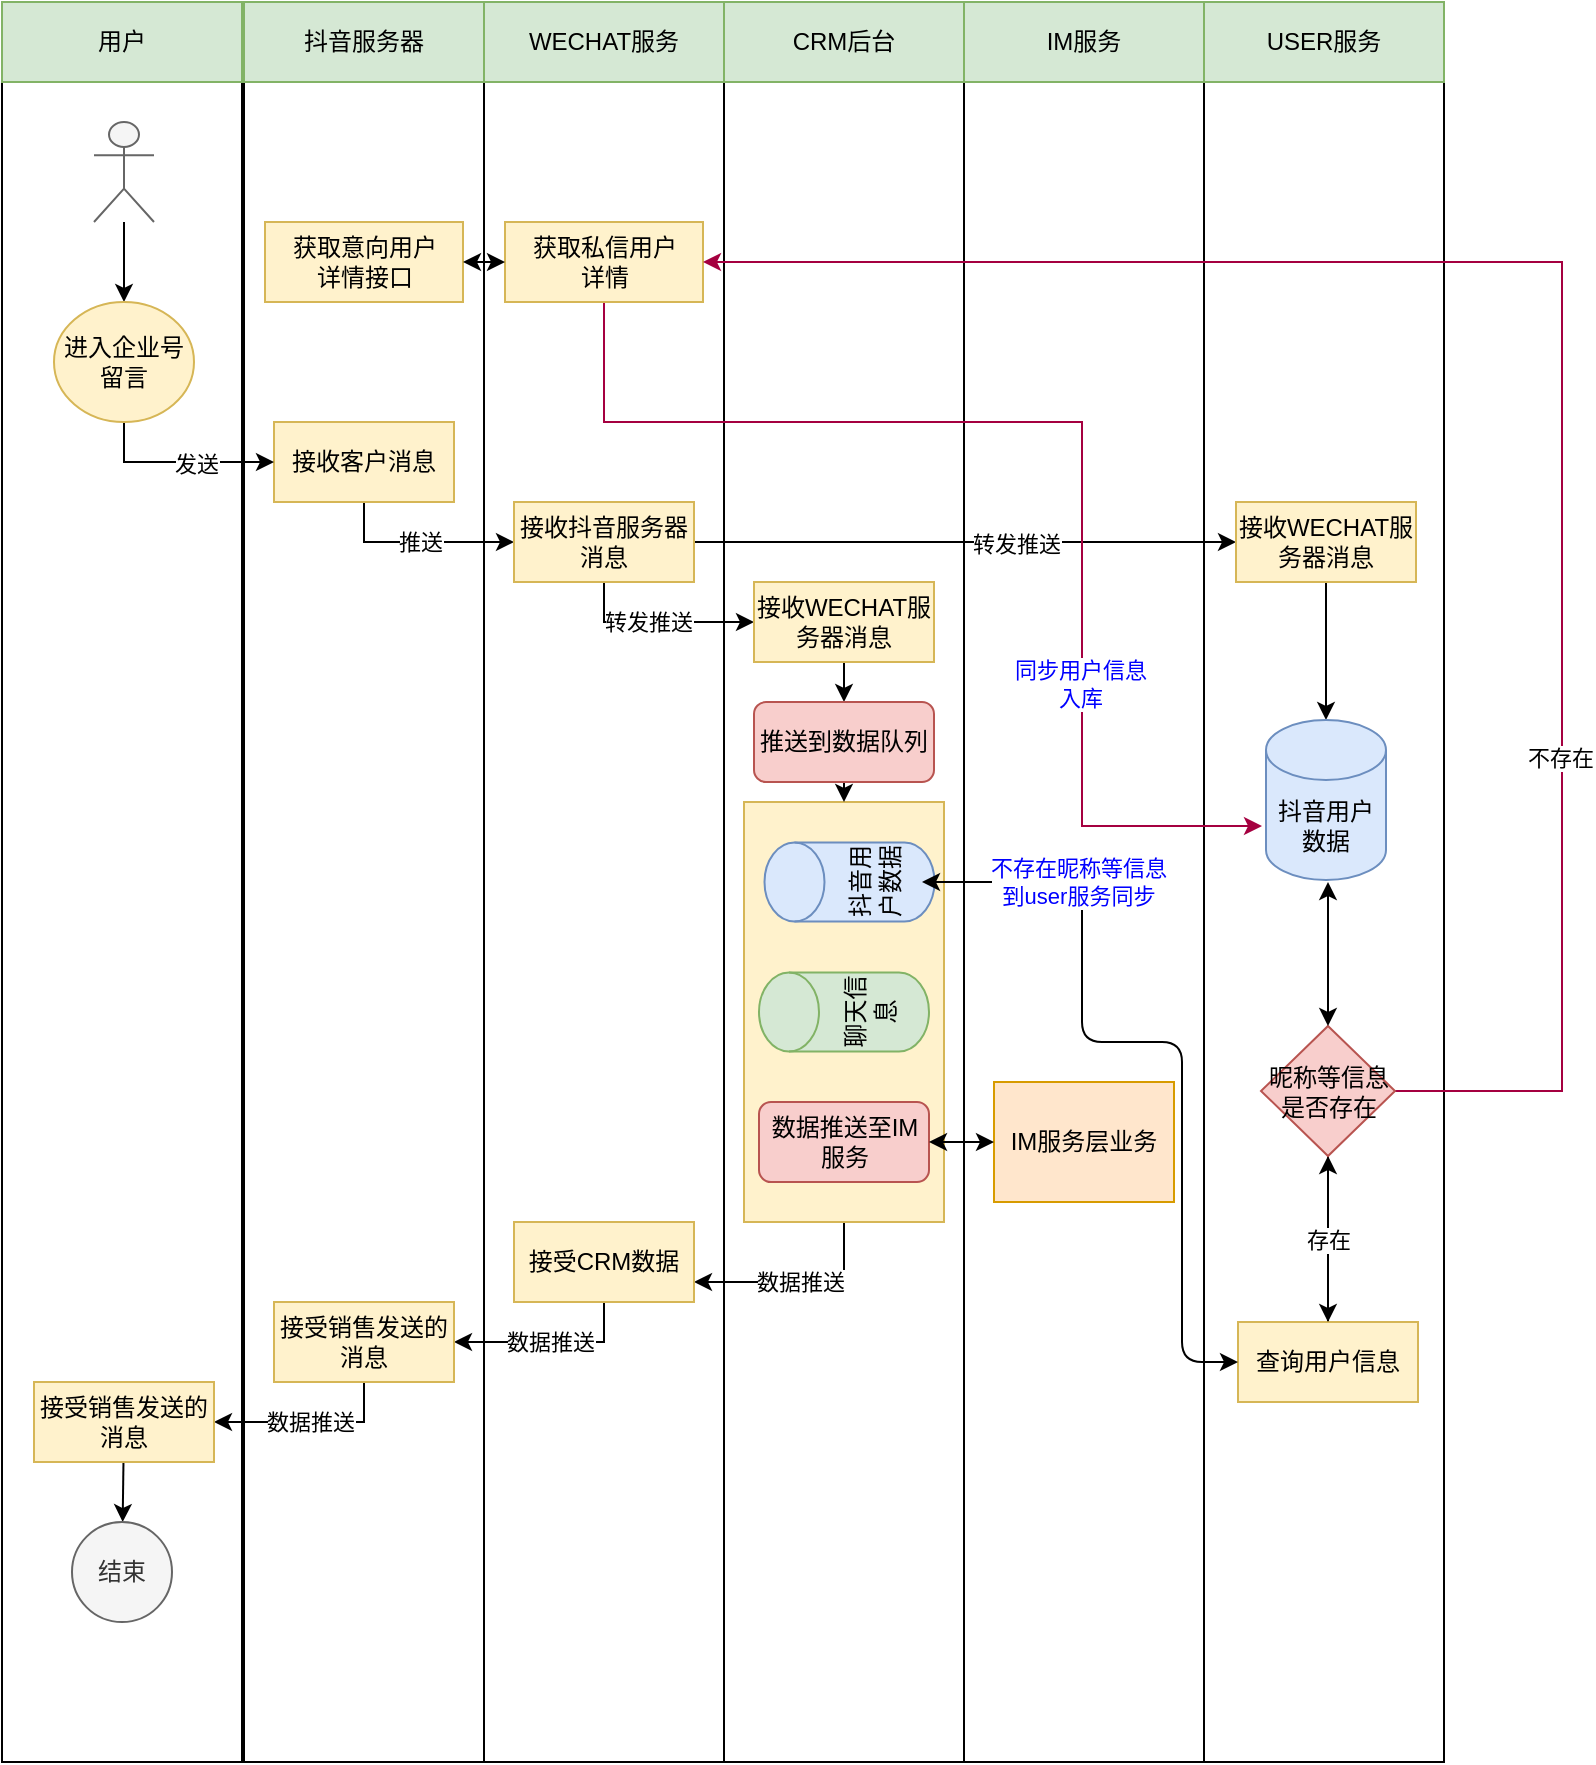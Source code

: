 <mxfile version="14.7.1" type="github">
  <diagram id="hDwlBtDCY1pN-pmzz8m0" name="Page-1">
    <mxGraphModel dx="1426" dy="803" grid="1" gridSize="10" guides="1" tooltips="1" connect="1" arrows="1" fold="1" page="1" pageScale="1" pageWidth="827" pageHeight="1169" math="0" shadow="0">
      <root>
        <mxCell id="0" />
        <mxCell id="1" parent="0" />
        <mxCell id="NCJUO7-m-FvL0gRSml1r-1" value="" style="rounded=0;whiteSpace=wrap;html=1;" parent="1" vertex="1">
          <mxGeometry x="10" y="60" width="120" height="860" as="geometry" />
        </mxCell>
        <mxCell id="NCJUO7-m-FvL0gRSml1r-2" value="" style="rounded=0;whiteSpace=wrap;html=1;" parent="1" vertex="1">
          <mxGeometry x="131" y="40" width="120" height="880" as="geometry" />
        </mxCell>
        <mxCell id="NCJUO7-m-FvL0gRSml1r-3" value="" style="rounded=0;whiteSpace=wrap;html=1;" parent="1" vertex="1">
          <mxGeometry x="251" y="40" width="120" height="880" as="geometry" />
        </mxCell>
        <mxCell id="NCJUO7-m-FvL0gRSml1r-6" value="用户" style="rounded=0;whiteSpace=wrap;html=1;fillColor=#d5e8d4;strokeColor=#82b366;" parent="1" vertex="1">
          <mxGeometry x="10" y="40" width="120" height="40" as="geometry" />
        </mxCell>
        <mxCell id="NCJUO7-m-FvL0gRSml1r-7" value="抖音服务器" style="rounded=0;whiteSpace=wrap;html=1;fillColor=#d5e8d4;strokeColor=#82b366;" parent="1" vertex="1">
          <mxGeometry x="131" y="40" width="120" height="40" as="geometry" />
        </mxCell>
        <mxCell id="NCJUO7-m-FvL0gRSml1r-8" value="WECHAT服务" style="rounded=0;whiteSpace=wrap;html=1;fillColor=#d5e8d4;strokeColor=#82b366;" parent="1" vertex="1">
          <mxGeometry x="251" y="40" width="120" height="40" as="geometry" />
        </mxCell>
        <mxCell id="NCJUO7-m-FvL0gRSml1r-9" value="" style="rounded=0;whiteSpace=wrap;html=1;" parent="1" vertex="1">
          <mxGeometry x="371" y="40" width="120" height="880" as="geometry" />
        </mxCell>
        <mxCell id="NCJUO7-m-FvL0gRSml1r-10" value="CRM后台" style="rounded=0;whiteSpace=wrap;html=1;fillColor=#d5e8d4;strokeColor=#82b366;" parent="1" vertex="1">
          <mxGeometry x="371" y="40" width="120" height="40" as="geometry" />
        </mxCell>
        <mxCell id="NCJUO7-m-FvL0gRSml1r-13" value="" style="rounded=0;whiteSpace=wrap;html=1;" parent="1" vertex="1">
          <mxGeometry x="491" y="40" width="120" height="880" as="geometry" />
        </mxCell>
        <mxCell id="NCJUO7-m-FvL0gRSml1r-14" value="IM服务" style="rounded=0;whiteSpace=wrap;html=1;fillColor=#d5e8d4;strokeColor=#82b366;" parent="1" vertex="1">
          <mxGeometry x="491" y="40" width="120" height="40" as="geometry" />
        </mxCell>
        <mxCell id="NCJUO7-m-FvL0gRSml1r-15" value="" style="rounded=0;whiteSpace=wrap;html=1;" parent="1" vertex="1">
          <mxGeometry x="611" y="40" width="120" height="880" as="geometry" />
        </mxCell>
        <mxCell id="NCJUO7-m-FvL0gRSml1r-18" value="USER服务" style="rounded=0;whiteSpace=wrap;html=1;fillColor=#d5e8d4;strokeColor=#82b366;" parent="1" vertex="1">
          <mxGeometry x="611" y="40" width="120" height="40" as="geometry" />
        </mxCell>
        <mxCell id="NCJUO7-m-FvL0gRSml1r-32" value="推送" style="edgeStyle=none;rounded=0;orthogonalLoop=1;jettySize=auto;html=1;exitX=0.5;exitY=1;exitDx=0;exitDy=0;entryX=0;entryY=0.5;entryDx=0;entryDy=0;" parent="1" source="NCJUO7-m-FvL0gRSml1r-20" target="NCJUO7-m-FvL0gRSml1r-31" edge="1">
          <mxGeometry relative="1" as="geometry">
            <Array as="points">
              <mxPoint x="191" y="310" />
            </Array>
          </mxGeometry>
        </mxCell>
        <mxCell id="NCJUO7-m-FvL0gRSml1r-20" value="接收客户消息" style="rounded=0;whiteSpace=wrap;html=1;fillColor=#fff2cc;strokeColor=#d6b656;" parent="1" vertex="1">
          <mxGeometry x="146" y="250" width="90" height="40" as="geometry" />
        </mxCell>
        <mxCell id="NCJUO7-m-FvL0gRSml1r-24" style="edgeStyle=none;rounded=0;orthogonalLoop=1;jettySize=auto;html=1;entryX=0.5;entryY=1;entryDx=0;entryDy=0;" parent="1" edge="1">
          <mxGeometry relative="1" as="geometry">
            <mxPoint x="71" y="210" as="sourcePoint" />
            <mxPoint x="71" y="210" as="targetPoint" />
          </mxGeometry>
        </mxCell>
        <mxCell id="NCJUO7-m-FvL0gRSml1r-28" value="" style="edgeStyle=none;rounded=0;orthogonalLoop=1;jettySize=auto;html=1;" parent="1" source="NCJUO7-m-FvL0gRSml1r-25" target="NCJUO7-m-FvL0gRSml1r-27" edge="1">
          <mxGeometry relative="1" as="geometry">
            <Array as="points">
              <mxPoint x="71" y="190" />
            </Array>
          </mxGeometry>
        </mxCell>
        <mxCell id="NCJUO7-m-FvL0gRSml1r-25" value="" style="shape=umlActor;verticalLabelPosition=bottom;verticalAlign=top;html=1;outlineConnect=0;fillColor=#f5f5f5;strokeColor=#666666;fontColor=#333333;" parent="1" vertex="1">
          <mxGeometry x="56" y="100" width="30" height="50" as="geometry" />
        </mxCell>
        <mxCell id="NCJUO7-m-FvL0gRSml1r-29" style="edgeStyle=none;rounded=0;orthogonalLoop=1;jettySize=auto;html=1;entryX=0;entryY=0.5;entryDx=0;entryDy=0;" parent="1" source="NCJUO7-m-FvL0gRSml1r-27" target="NCJUO7-m-FvL0gRSml1r-20" edge="1">
          <mxGeometry relative="1" as="geometry">
            <Array as="points">
              <mxPoint x="71" y="270" />
            </Array>
          </mxGeometry>
        </mxCell>
        <mxCell id="NCJUO7-m-FvL0gRSml1r-30" value="发送" style="edgeLabel;html=1;align=center;verticalAlign=middle;resizable=0;points=[];" parent="NCJUO7-m-FvL0gRSml1r-29" vertex="1" connectable="0">
          <mxGeometry x="0.179" y="-1" relative="1" as="geometry">
            <mxPoint as="offset" />
          </mxGeometry>
        </mxCell>
        <mxCell id="NCJUO7-m-FvL0gRSml1r-27" value="&lt;span&gt;进入企业号留言&lt;/span&gt;" style="ellipse;whiteSpace=wrap;html=1;fillColor=#fff2cc;strokeColor=#d6b656;" parent="1" vertex="1">
          <mxGeometry x="36" y="190" width="70" height="60" as="geometry" />
        </mxCell>
        <mxCell id="Sdlp5T6TtWP1QdONSsh7-2" style="edgeStyle=none;rounded=0;orthogonalLoop=1;jettySize=auto;html=1;entryX=0;entryY=0.5;entryDx=0;entryDy=0;" parent="1" source="NCJUO7-m-FvL0gRSml1r-31" target="Sdlp5T6TtWP1QdONSsh7-1" edge="1">
          <mxGeometry relative="1" as="geometry">
            <Array as="points">
              <mxPoint x="311" y="350" />
            </Array>
          </mxGeometry>
        </mxCell>
        <mxCell id="Sdlp5T6TtWP1QdONSsh7-3" value="转发推送" style="edgeLabel;html=1;align=center;verticalAlign=middle;resizable=0;points=[];" parent="Sdlp5T6TtWP1QdONSsh7-2" vertex="1" connectable="0">
          <mxGeometry x="-0.116" relative="1" as="geometry">
            <mxPoint as="offset" />
          </mxGeometry>
        </mxCell>
        <mxCell id="HE5TiSospLHtKayZgj1U-15" style="edgeStyle=orthogonalEdgeStyle;rounded=0;orthogonalLoop=1;jettySize=auto;html=1;" edge="1" parent="1" source="NCJUO7-m-FvL0gRSml1r-31" target="HE5TiSospLHtKayZgj1U-2">
          <mxGeometry relative="1" as="geometry" />
        </mxCell>
        <mxCell id="HE5TiSospLHtKayZgj1U-16" value="转发推送" style="edgeLabel;html=1;align=center;verticalAlign=middle;resizable=0;points=[];" vertex="1" connectable="0" parent="HE5TiSospLHtKayZgj1U-15">
          <mxGeometry x="0.185" y="-1" relative="1" as="geometry">
            <mxPoint as="offset" />
          </mxGeometry>
        </mxCell>
        <mxCell id="NCJUO7-m-FvL0gRSml1r-31" value="接收抖音服务器消息" style="rounded=0;whiteSpace=wrap;html=1;fillColor=#fff2cc;strokeColor=#d6b656;" parent="1" vertex="1">
          <mxGeometry x="266" y="290" width="90" height="40" as="geometry" />
        </mxCell>
        <mxCell id="Sdlp5T6TtWP1QdONSsh7-27" style="edgeStyle=none;rounded=0;orthogonalLoop=1;jettySize=auto;html=1;" parent="1" source="Sdlp5T6TtWP1QdONSsh7-1" target="Sdlp5T6TtWP1QdONSsh7-26" edge="1">
          <mxGeometry relative="1" as="geometry" />
        </mxCell>
        <mxCell id="Sdlp5T6TtWP1QdONSsh7-1" value="接收WECHAT服务器消息" style="rounded=0;whiteSpace=wrap;html=1;fillColor=#fff2cc;strokeColor=#d6b656;" parent="1" vertex="1">
          <mxGeometry x="386" y="330" width="90" height="40" as="geometry" />
        </mxCell>
        <mxCell id="Sdlp5T6TtWP1QdONSsh7-23" style="edgeStyle=none;rounded=0;orthogonalLoop=1;jettySize=auto;html=1;exitX=1;exitY=1;exitDx=0;exitDy=0;" parent="1" edge="1">
          <mxGeometry relative="1" as="geometry">
            <mxPoint x="421" y="900" as="sourcePoint" />
            <mxPoint x="421" y="900" as="targetPoint" />
          </mxGeometry>
        </mxCell>
        <mxCell id="Sdlp5T6TtWP1QdONSsh7-37" value="数据推送" style="edgeStyle=none;rounded=0;orthogonalLoop=1;jettySize=auto;html=1;entryX=1;entryY=0.75;entryDx=0;entryDy=0;exitX=0.5;exitY=1;exitDx=0;exitDy=0;" parent="1" source="Sdlp5T6TtWP1QdONSsh7-25" target="Sdlp5T6TtWP1QdONSsh7-36" edge="1">
          <mxGeometry relative="1" as="geometry">
            <Array as="points">
              <mxPoint x="431" y="680" />
            </Array>
          </mxGeometry>
        </mxCell>
        <mxCell id="Sdlp5T6TtWP1QdONSsh7-25" value="" style="whiteSpace=wrap;html=1;fillColor=#fff2cc;strokeColor=#d6b656;" parent="1" vertex="1">
          <mxGeometry x="381" y="440" width="100" height="210" as="geometry" />
        </mxCell>
        <mxCell id="Sdlp5T6TtWP1QdONSsh7-28" style="edgeStyle=none;rounded=0;orthogonalLoop=1;jettySize=auto;html=1;" parent="1" source="Sdlp5T6TtWP1QdONSsh7-26" target="Sdlp5T6TtWP1QdONSsh7-25" edge="1">
          <mxGeometry relative="1" as="geometry" />
        </mxCell>
        <mxCell id="Sdlp5T6TtWP1QdONSsh7-26" value="推送到数据队列" style="rounded=1;whiteSpace=wrap;html=1;fillColor=#f8cecc;strokeColor=#b85450;" parent="1" vertex="1">
          <mxGeometry x="386" y="390" width="90" height="40" as="geometry" />
        </mxCell>
        <mxCell id="Sdlp5T6TtWP1QdONSsh7-30" value="抖音用户数据" style="shape=cylinder3;whiteSpace=wrap;html=1;boundedLbl=1;backgroundOutline=1;size=15;rotation=-90;fillColor=#dae8fc;strokeColor=#6c8ebf;" parent="1" vertex="1">
          <mxGeometry x="414" y="437.5" width="39.5" height="85" as="geometry" />
        </mxCell>
        <mxCell id="Sdlp5T6TtWP1QdONSsh7-31" value="数据推送至IM服务" style="rounded=1;whiteSpace=wrap;html=1;fillColor=#f8cecc;strokeColor=#b85450;" parent="1" vertex="1">
          <mxGeometry x="388.5" y="590" width="85" height="40" as="geometry" />
        </mxCell>
        <mxCell id="Sdlp5T6TtWP1QdONSsh7-33" value="IM服务层业务" style="rounded=0;whiteSpace=wrap;html=1;fillColor=#ffe6cc;strokeColor=#d79b00;" parent="1" vertex="1">
          <mxGeometry x="506" y="580" width="90" height="60" as="geometry" />
        </mxCell>
        <mxCell id="Sdlp5T6TtWP1QdONSsh7-44" value="数据推送" style="edgeStyle=none;rounded=0;orthogonalLoop=1;jettySize=auto;html=1;entryX=1;entryY=0.5;entryDx=0;entryDy=0;exitX=0.5;exitY=1;exitDx=0;exitDy=0;" parent="1" source="Sdlp5T6TtWP1QdONSsh7-36" target="Sdlp5T6TtWP1QdONSsh7-40" edge="1">
          <mxGeometry relative="1" as="geometry">
            <Array as="points">
              <mxPoint x="311" y="710" />
            </Array>
          </mxGeometry>
        </mxCell>
        <mxCell id="Sdlp5T6TtWP1QdONSsh7-36" value="接受CRM数据" style="rounded=0;whiteSpace=wrap;html=1;fillColor=#fff2cc;strokeColor=#d6b656;" parent="1" vertex="1">
          <mxGeometry x="266" y="650" width="90" height="40" as="geometry" />
        </mxCell>
        <mxCell id="Sdlp5T6TtWP1QdONSsh7-47" style="edgeStyle=none;rounded=0;orthogonalLoop=1;jettySize=auto;html=1;entryX=1;entryY=0.5;entryDx=0;entryDy=0;exitX=0.5;exitY=1;exitDx=0;exitDy=0;" parent="1" source="Sdlp5T6TtWP1QdONSsh7-40" target="Sdlp5T6TtWP1QdONSsh7-43" edge="1">
          <mxGeometry relative="1" as="geometry">
            <Array as="points">
              <mxPoint x="191" y="750" />
            </Array>
          </mxGeometry>
        </mxCell>
        <mxCell id="Sdlp5T6TtWP1QdONSsh7-48" value="数据推送" style="edgeLabel;html=1;align=center;verticalAlign=middle;resizable=0;points=[];" parent="Sdlp5T6TtWP1QdONSsh7-47" vertex="1" connectable="0">
          <mxGeometry x="-0.011" relative="1" as="geometry">
            <mxPoint as="offset" />
          </mxGeometry>
        </mxCell>
        <mxCell id="Sdlp5T6TtWP1QdONSsh7-40" value="接受销售发送的消息" style="rounded=0;whiteSpace=wrap;html=1;fillColor=#fff2cc;strokeColor=#d6b656;" parent="1" vertex="1">
          <mxGeometry x="146" y="690" width="90" height="40" as="geometry" />
        </mxCell>
        <mxCell id="Sdlp5T6TtWP1QdONSsh7-46" style="edgeStyle=none;rounded=0;orthogonalLoop=1;jettySize=auto;html=1;" parent="1" source="Sdlp5T6TtWP1QdONSsh7-43" target="Sdlp5T6TtWP1QdONSsh7-45" edge="1">
          <mxGeometry relative="1" as="geometry" />
        </mxCell>
        <mxCell id="Sdlp5T6TtWP1QdONSsh7-43" value="接受销售发送的消息" style="rounded=0;whiteSpace=wrap;html=1;fillColor=#fff2cc;strokeColor=#d6b656;" parent="1" vertex="1">
          <mxGeometry x="26" y="730" width="90" height="40" as="geometry" />
        </mxCell>
        <mxCell id="Sdlp5T6TtWP1QdONSsh7-45" value="结束" style="ellipse;whiteSpace=wrap;html=1;aspect=fixed;fillColor=#f5f5f5;strokeColor=#666666;fontColor=#333333;" parent="1" vertex="1">
          <mxGeometry x="45" y="800" width="50" height="50" as="geometry" />
        </mxCell>
        <mxCell id="Sdlp5T6TtWP1QdONSsh7-55" value="" style="endArrow=classic;startArrow=classic;html=1;exitX=1;exitY=0.5;exitDx=0;exitDy=0;entryX=0;entryY=0.5;entryDx=0;entryDy=0;" parent="1" source="Sdlp5T6TtWP1QdONSsh7-31" target="Sdlp5T6TtWP1QdONSsh7-33" edge="1">
          <mxGeometry width="50" height="50" relative="1" as="geometry">
            <mxPoint x="470" y="650" as="sourcePoint" />
            <mxPoint x="520" y="600" as="targetPoint" />
          </mxGeometry>
        </mxCell>
        <mxCell id="HE5TiSospLHtKayZgj1U-51" style="edgeStyle=orthogonalEdgeStyle;rounded=0;orthogonalLoop=1;jettySize=auto;html=1;fillColor=#d80073;strokeColor=#A50040;" edge="1" parent="1" source="Sdlp5T6TtWP1QdONSsh7-59">
          <mxGeometry relative="1" as="geometry">
            <mxPoint x="640" y="452" as="targetPoint" />
            <Array as="points">
              <mxPoint x="311" y="250" />
              <mxPoint x="550" y="250" />
              <mxPoint x="550" y="452" />
            </Array>
          </mxGeometry>
        </mxCell>
        <mxCell id="HE5TiSospLHtKayZgj1U-55" value="&lt;font color=&quot;#0000ff&quot;&gt;同步用户信息&lt;br&gt;入库&lt;/font&gt;" style="edgeLabel;html=1;align=center;verticalAlign=middle;resizable=0;points=[];" vertex="1" connectable="0" parent="HE5TiSospLHtKayZgj1U-51">
          <mxGeometry x="0.453" y="-1" relative="1" as="geometry">
            <mxPoint as="offset" />
          </mxGeometry>
        </mxCell>
        <mxCell id="Sdlp5T6TtWP1QdONSsh7-59" value="获取私信用户&lt;br&gt;详情" style="rounded=0;whiteSpace=wrap;html=1;fillColor=#fff2cc;strokeColor=#d6b656;" parent="1" vertex="1">
          <mxGeometry x="261.5" y="150" width="99" height="40" as="geometry" />
        </mxCell>
        <mxCell id="Sdlp5T6TtWP1QdONSsh7-60" value="获取意向用户&lt;br&gt;详情接口" style="rounded=0;whiteSpace=wrap;html=1;fillColor=#fff2cc;strokeColor=#d6b656;" parent="1" vertex="1">
          <mxGeometry x="141.5" y="150" width="99" height="40" as="geometry" />
        </mxCell>
        <mxCell id="HE5TiSospLHtKayZgj1U-17" style="edgeStyle=orthogonalEdgeStyle;rounded=0;orthogonalLoop=1;jettySize=auto;html=1;" edge="1" parent="1" source="HE5TiSospLHtKayZgj1U-2" target="HE5TiSospLHtKayZgj1U-4">
          <mxGeometry relative="1" as="geometry" />
        </mxCell>
        <mxCell id="HE5TiSospLHtKayZgj1U-2" value="接收WECHAT服务器消息" style="rounded=0;whiteSpace=wrap;html=1;fillColor=#fff2cc;strokeColor=#d6b656;" vertex="1" parent="1">
          <mxGeometry x="627" y="290" width="90" height="40" as="geometry" />
        </mxCell>
        <mxCell id="HE5TiSospLHtKayZgj1U-4" value="抖音用户数据" style="shape=cylinder3;whiteSpace=wrap;html=1;boundedLbl=1;backgroundOutline=1;size=15;rotation=0;fillColor=#dae8fc;strokeColor=#6c8ebf;" vertex="1" parent="1">
          <mxGeometry x="642" y="399" width="60" height="80" as="geometry" />
        </mxCell>
        <mxCell id="HE5TiSospLHtKayZgj1U-42" style="edgeStyle=orthogonalEdgeStyle;rounded=0;orthogonalLoop=1;jettySize=auto;html=1;exitX=0.5;exitY=0;exitDx=0;exitDy=0;entryX=0.5;entryY=1;entryDx=0;entryDy=0;" edge="1" parent="1" source="HE5TiSospLHtKayZgj1U-10" target="HE5TiSospLHtKayZgj1U-24">
          <mxGeometry relative="1" as="geometry" />
        </mxCell>
        <mxCell id="HE5TiSospLHtKayZgj1U-10" value="查询用户信息" style="rounded=0;whiteSpace=wrap;html=1;fillColor=#fff2cc;strokeColor=#d6b656;" vertex="1" parent="1">
          <mxGeometry x="628" y="700" width="90" height="40" as="geometry" />
        </mxCell>
        <mxCell id="HE5TiSospLHtKayZgj1U-19" value="聊天信息" style="shape=cylinder3;whiteSpace=wrap;html=1;boundedLbl=1;backgroundOutline=1;size=15;rotation=-90;fillColor=#d5e8d4;strokeColor=#82b366;" vertex="1" parent="1">
          <mxGeometry x="411.25" y="502.5" width="39.5" height="85" as="geometry" />
        </mxCell>
        <mxCell id="HE5TiSospLHtKayZgj1U-31" style="edgeStyle=orthogonalEdgeStyle;rounded=0;orthogonalLoop=1;jettySize=auto;html=1;exitX=1;exitY=0.5;exitDx=0;exitDy=0;entryX=1;entryY=0.5;entryDx=0;entryDy=0;fillColor=#d80073;strokeColor=#A50040;" edge="1" parent="1" source="HE5TiSospLHtKayZgj1U-24" target="Sdlp5T6TtWP1QdONSsh7-59">
          <mxGeometry relative="1" as="geometry">
            <Array as="points">
              <mxPoint x="790" y="585" />
              <mxPoint x="790" y="170" />
            </Array>
          </mxGeometry>
        </mxCell>
        <mxCell id="HE5TiSospLHtKayZgj1U-32" value="不存在" style="edgeLabel;html=1;align=center;verticalAlign=middle;resizable=0;points=[];" vertex="1" connectable="0" parent="HE5TiSospLHtKayZgj1U-31">
          <mxGeometry x="-0.461" y="1" relative="1" as="geometry">
            <mxPoint as="offset" />
          </mxGeometry>
        </mxCell>
        <mxCell id="HE5TiSospLHtKayZgj1U-44" value="存在" style="edgeStyle=orthogonalEdgeStyle;rounded=0;orthogonalLoop=1;jettySize=auto;html=1;entryX=0.5;entryY=0;entryDx=0;entryDy=0;" edge="1" parent="1" source="HE5TiSospLHtKayZgj1U-24" target="HE5TiSospLHtKayZgj1U-10">
          <mxGeometry relative="1" as="geometry" />
        </mxCell>
        <mxCell id="HE5TiSospLHtKayZgj1U-24" value="昵称等信息是否存在" style="rhombus;whiteSpace=wrap;html=1;fillColor=#f8cecc;strokeColor=#b85450;" vertex="1" parent="1">
          <mxGeometry x="639.5" y="552" width="67" height="65" as="geometry" />
        </mxCell>
        <mxCell id="HE5TiSospLHtKayZgj1U-27" value="" style="endArrow=classic;startArrow=classic;html=1;exitX=0.5;exitY=0;exitDx=0;exitDy=0;" edge="1" parent="1" source="HE5TiSospLHtKayZgj1U-24">
          <mxGeometry width="50" height="50" relative="1" as="geometry">
            <mxPoint x="660" y="540" as="sourcePoint" />
            <mxPoint x="673" y="480" as="targetPoint" />
          </mxGeometry>
        </mxCell>
        <mxCell id="HE5TiSospLHtKayZgj1U-46" value="" style="endArrow=classic;startArrow=classic;html=1;entryX=0;entryY=0.5;entryDx=0;entryDy=0;" edge="1" parent="1" target="HE5TiSospLHtKayZgj1U-10">
          <mxGeometry width="50" height="50" relative="1" as="geometry">
            <mxPoint x="470" y="480" as="sourcePoint" />
            <mxPoint x="570" y="460" as="targetPoint" />
            <Array as="points">
              <mxPoint x="550" y="480" />
              <mxPoint x="550" y="560" />
              <mxPoint x="600" y="560" />
              <mxPoint x="600" y="670" />
              <mxPoint x="600" y="720" />
            </Array>
          </mxGeometry>
        </mxCell>
        <mxCell id="HE5TiSospLHtKayZgj1U-47" value="&lt;font&gt;不存在昵称等信息&lt;br&gt;到user服务同步&lt;/font&gt;" style="edgeLabel;html=1;align=center;verticalAlign=middle;resizable=0;points=[];fontColor=#0000FF;" vertex="1" connectable="0" parent="HE5TiSospLHtKayZgj1U-46">
          <mxGeometry x="-0.598" y="-2" relative="1" as="geometry">
            <mxPoint as="offset" />
          </mxGeometry>
        </mxCell>
        <mxCell id="HE5TiSospLHtKayZgj1U-54" value="" style="endArrow=classic;startArrow=classic;html=1;exitX=1;exitY=0.5;exitDx=0;exitDy=0;entryX=0;entryY=0.5;entryDx=0;entryDy=0;" edge="1" parent="1" source="Sdlp5T6TtWP1QdONSsh7-60" target="Sdlp5T6TtWP1QdONSsh7-59">
          <mxGeometry width="50" height="50" relative="1" as="geometry">
            <mxPoint x="230" y="250" as="sourcePoint" />
            <mxPoint x="280" y="200" as="targetPoint" />
          </mxGeometry>
        </mxCell>
      </root>
    </mxGraphModel>
  </diagram>
</mxfile>
